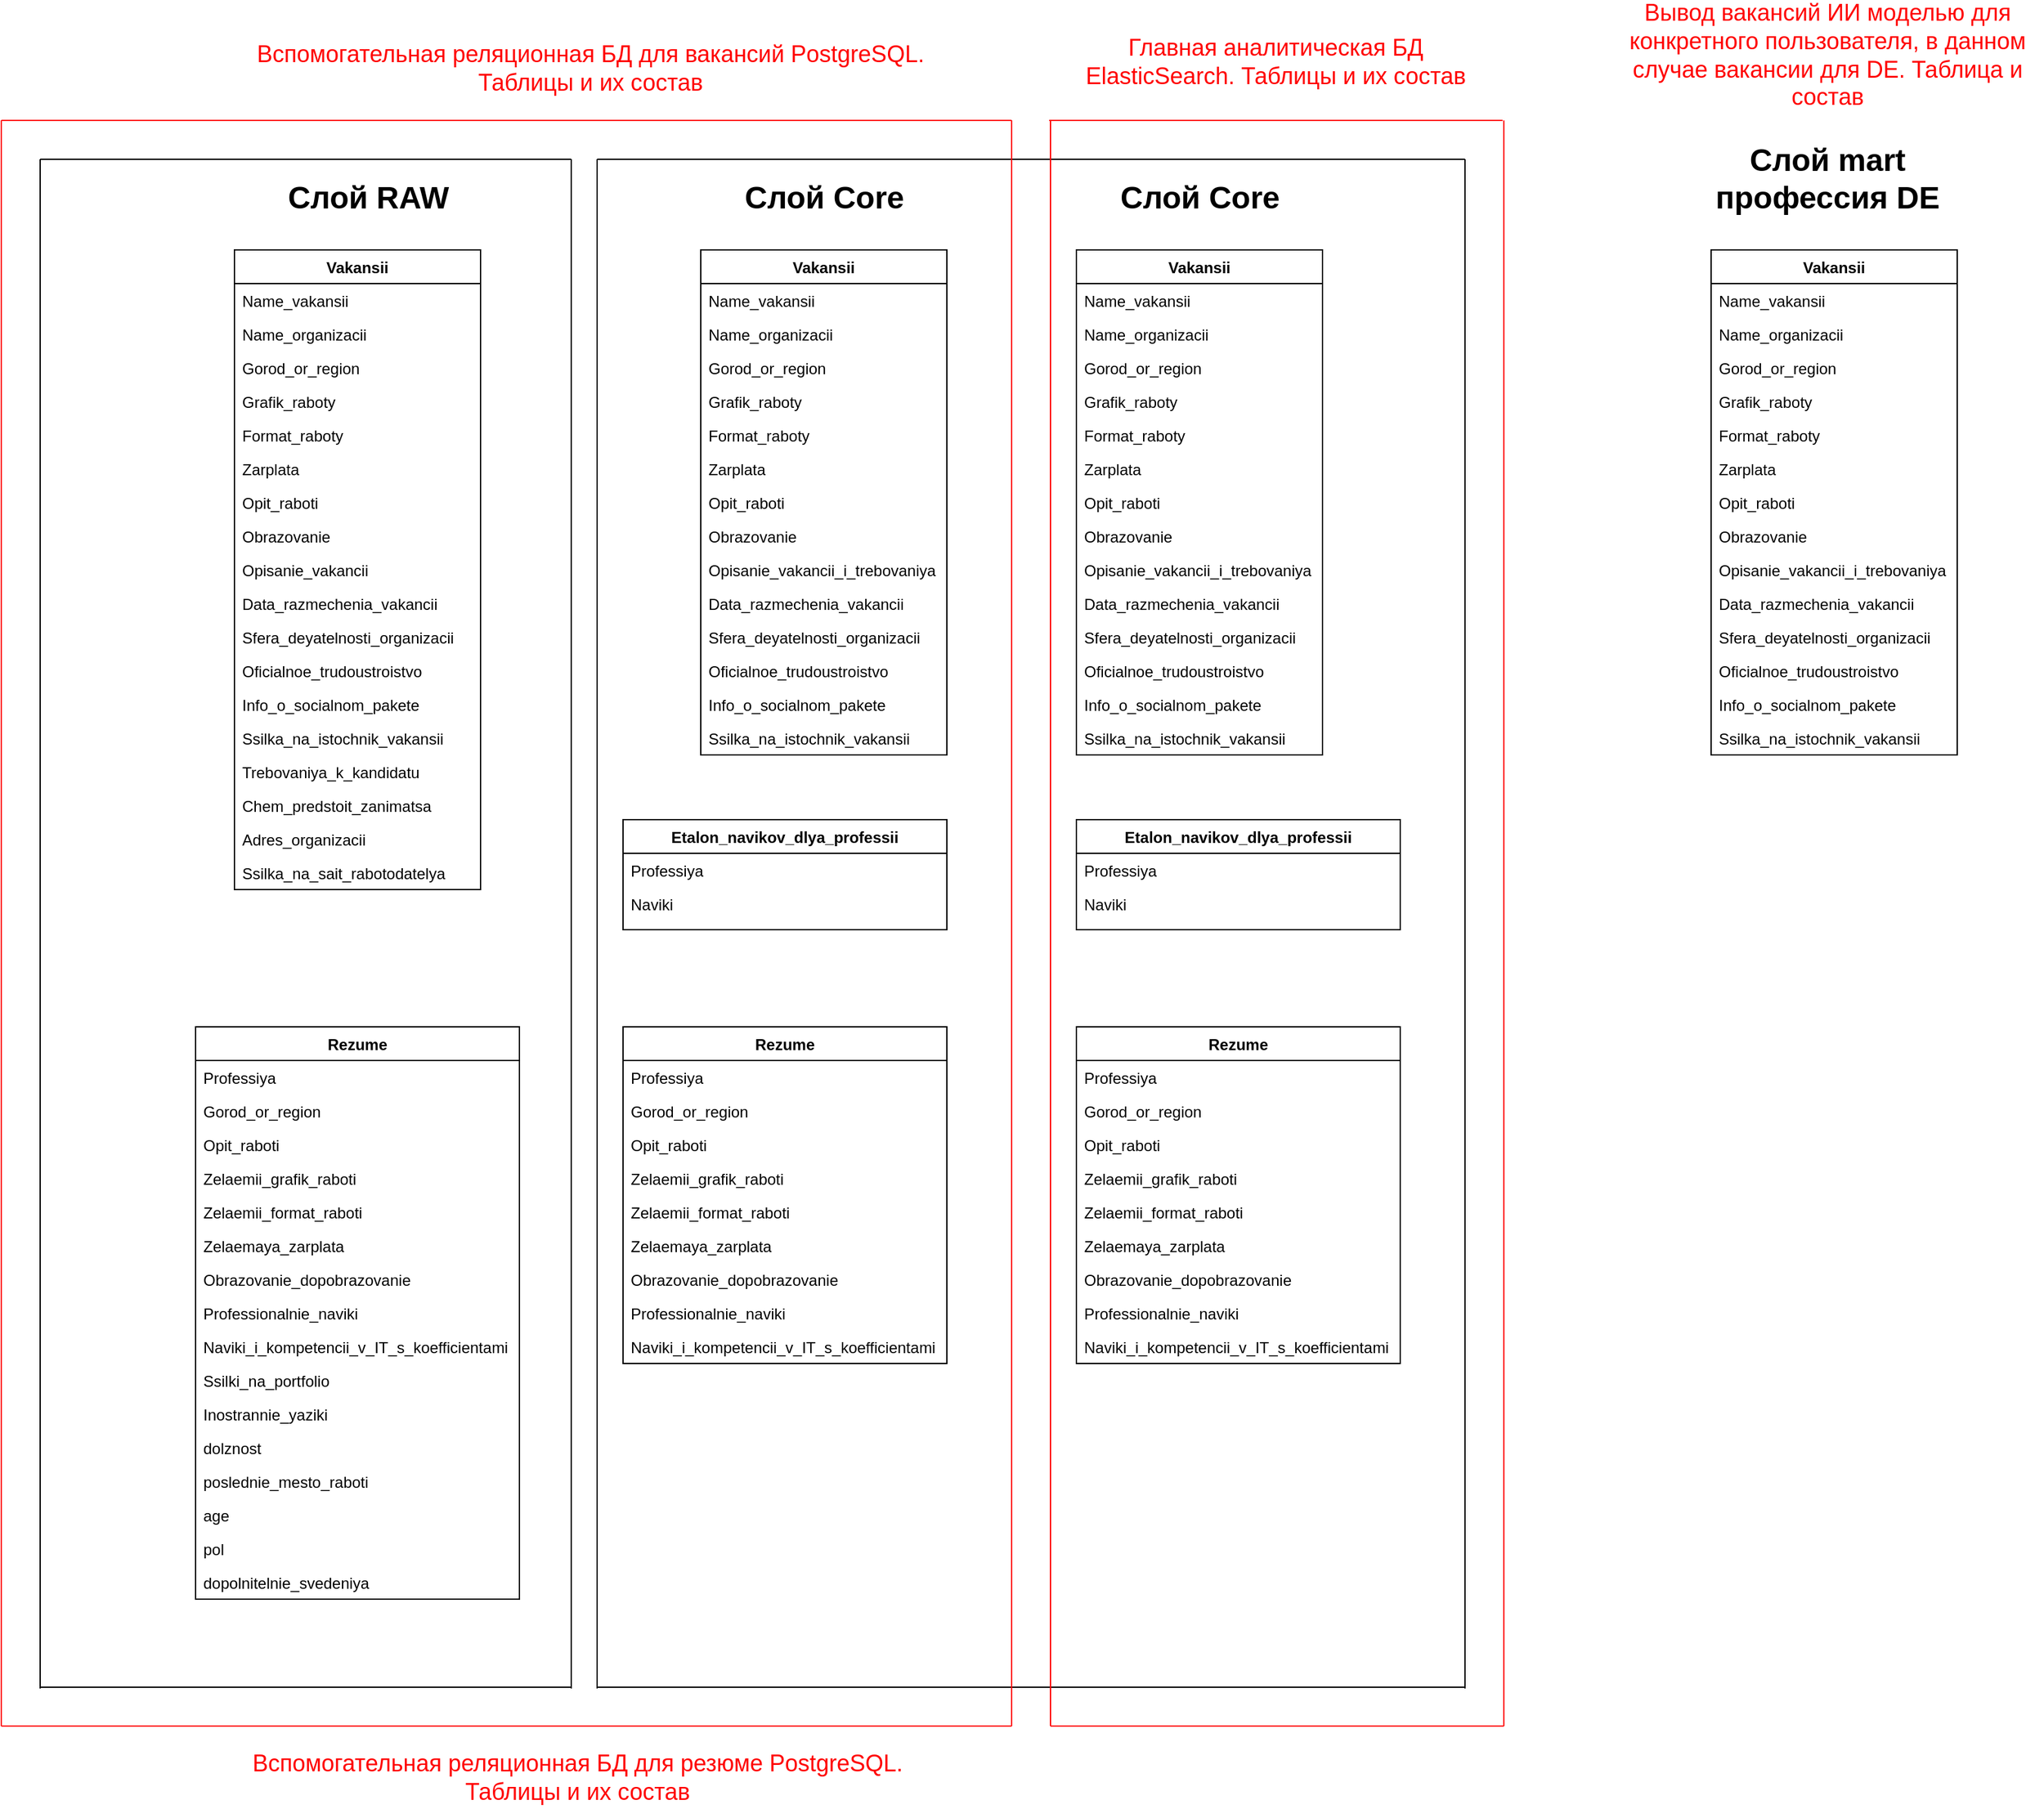 <mxfile version="21.5.1" type="device">
  <diagram id="C5RBs43oDa-KdzZeNtuy" name="Page-1">
    <mxGraphModel dx="1931" dy="1685" grid="1" gridSize="10" guides="1" tooltips="1" connect="1" arrows="1" fold="1" page="1" pageScale="1" pageWidth="827" pageHeight="1169" math="0" shadow="0">
      <root>
        <mxCell id="WIyWlLk6GJQsqaUBKTNV-0" />
        <mxCell id="WIyWlLk6GJQsqaUBKTNV-1" parent="WIyWlLk6GJQsqaUBKTNV-0" />
        <mxCell id="zkfFHV4jXpPFQw0GAbJ--0" value="Vakansii" style="swimlane;fontStyle=1;align=center;verticalAlign=top;childLayout=stackLayout;horizontal=1;startSize=26;horizontalStack=0;resizeParent=1;resizeLast=0;collapsible=1;marginBottom=0;rounded=0;shadow=0;strokeWidth=1;" parent="WIyWlLk6GJQsqaUBKTNV-1" vertex="1">
          <mxGeometry x="220" y="120" width="190" height="390" as="geometry">
            <mxRectangle x="230" y="140" width="160" height="26" as="alternateBounds" />
          </mxGeometry>
        </mxCell>
        <mxCell id="zkfFHV4jXpPFQw0GAbJ--1" value="Name_vakansii" style="text;align=left;verticalAlign=top;spacingLeft=4;spacingRight=4;overflow=hidden;rotatable=0;points=[[0,0.5],[1,0.5]];portConstraint=eastwest;" parent="zkfFHV4jXpPFQw0GAbJ--0" vertex="1">
          <mxGeometry y="26" width="190" height="26" as="geometry" />
        </mxCell>
        <mxCell id="zkfFHV4jXpPFQw0GAbJ--2" value="Name_organizacii" style="text;align=left;verticalAlign=top;spacingLeft=4;spacingRight=4;overflow=hidden;rotatable=0;points=[[0,0.5],[1,0.5]];portConstraint=eastwest;rounded=0;shadow=0;html=0;" parent="zkfFHV4jXpPFQw0GAbJ--0" vertex="1">
          <mxGeometry y="52" width="190" height="26" as="geometry" />
        </mxCell>
        <mxCell id="zkfFHV4jXpPFQw0GAbJ--3" value="Gorod_or_region" style="text;align=left;verticalAlign=top;spacingLeft=4;spacingRight=4;overflow=hidden;rotatable=0;points=[[0,0.5],[1,0.5]];portConstraint=eastwest;rounded=0;shadow=0;html=0;" parent="zkfFHV4jXpPFQw0GAbJ--0" vertex="1">
          <mxGeometry y="78" width="190" height="26" as="geometry" />
        </mxCell>
        <mxCell id="fJMU7ihsA4cnJ9zUeKYN-0" value="Grafik_raboty" style="text;align=left;verticalAlign=top;spacingLeft=4;spacingRight=4;overflow=hidden;rotatable=0;points=[[0,0.5],[1,0.5]];portConstraint=eastwest;rounded=0;shadow=0;html=0;" parent="zkfFHV4jXpPFQw0GAbJ--0" vertex="1">
          <mxGeometry y="104" width="190" height="26" as="geometry" />
        </mxCell>
        <mxCell id="fJMU7ihsA4cnJ9zUeKYN-1" value="Format_raboty" style="text;align=left;verticalAlign=top;spacingLeft=4;spacingRight=4;overflow=hidden;rotatable=0;points=[[0,0.5],[1,0.5]];portConstraint=eastwest;rounded=0;shadow=0;html=0;" parent="zkfFHV4jXpPFQw0GAbJ--0" vertex="1">
          <mxGeometry y="130" width="190" height="26" as="geometry" />
        </mxCell>
        <mxCell id="fJMU7ihsA4cnJ9zUeKYN-2" value="Zarplata" style="text;align=left;verticalAlign=top;spacingLeft=4;spacingRight=4;overflow=hidden;rotatable=0;points=[[0,0.5],[1,0.5]];portConstraint=eastwest;rounded=0;shadow=0;html=0;" parent="zkfFHV4jXpPFQw0GAbJ--0" vertex="1">
          <mxGeometry y="156" width="190" height="26" as="geometry" />
        </mxCell>
        <mxCell id="fJMU7ihsA4cnJ9zUeKYN-3" value="Opit_raboti" style="text;align=left;verticalAlign=top;spacingLeft=4;spacingRight=4;overflow=hidden;rotatable=0;points=[[0,0.5],[1,0.5]];portConstraint=eastwest;rounded=0;shadow=0;html=0;" parent="zkfFHV4jXpPFQw0GAbJ--0" vertex="1">
          <mxGeometry y="182" width="190" height="26" as="geometry" />
        </mxCell>
        <mxCell id="fJMU7ihsA4cnJ9zUeKYN-4" value="Obrazovanie" style="text;align=left;verticalAlign=top;spacingLeft=4;spacingRight=4;overflow=hidden;rotatable=0;points=[[0,0.5],[1,0.5]];portConstraint=eastwest;rounded=0;shadow=0;html=0;" parent="zkfFHV4jXpPFQw0GAbJ--0" vertex="1">
          <mxGeometry y="208" width="190" height="26" as="geometry" />
        </mxCell>
        <mxCell id="fJMU7ihsA4cnJ9zUeKYN-5" value="Opisanie_vakancii_i_trebovaniya" style="text;align=left;verticalAlign=top;spacingLeft=4;spacingRight=4;overflow=hidden;rotatable=0;points=[[0,0.5],[1,0.5]];portConstraint=eastwest;rounded=0;shadow=0;html=0;" parent="zkfFHV4jXpPFQw0GAbJ--0" vertex="1">
          <mxGeometry y="234" width="190" height="26" as="geometry" />
        </mxCell>
        <mxCell id="fJMU7ihsA4cnJ9zUeKYN-9" value="Data_razmechenia_vakancii" style="text;align=left;verticalAlign=top;spacingLeft=4;spacingRight=4;overflow=hidden;rotatable=0;points=[[0,0.5],[1,0.5]];portConstraint=eastwest;rounded=0;shadow=0;html=0;" parent="zkfFHV4jXpPFQw0GAbJ--0" vertex="1">
          <mxGeometry y="260" width="190" height="26" as="geometry" />
        </mxCell>
        <mxCell id="fJMU7ihsA4cnJ9zUeKYN-10" value="Sfera_deyatelnosti_organizacii" style="text;align=left;verticalAlign=top;spacingLeft=4;spacingRight=4;overflow=hidden;rotatable=0;points=[[0,0.5],[1,0.5]];portConstraint=eastwest;rounded=0;shadow=0;html=0;" parent="zkfFHV4jXpPFQw0GAbJ--0" vertex="1">
          <mxGeometry y="286" width="190" height="26" as="geometry" />
        </mxCell>
        <mxCell id="fJMU7ihsA4cnJ9zUeKYN-11" value="Oficialnoe_trudoustroistvo" style="text;align=left;verticalAlign=top;spacingLeft=4;spacingRight=4;overflow=hidden;rotatable=0;points=[[0,0.5],[1,0.5]];portConstraint=eastwest;rounded=0;shadow=0;html=0;" parent="zkfFHV4jXpPFQw0GAbJ--0" vertex="1">
          <mxGeometry y="312" width="190" height="26" as="geometry" />
        </mxCell>
        <mxCell id="fJMU7ihsA4cnJ9zUeKYN-12" value="Info_o_socialnom_pakete" style="text;align=left;verticalAlign=top;spacingLeft=4;spacingRight=4;overflow=hidden;rotatable=0;points=[[0,0.5],[1,0.5]];portConstraint=eastwest;rounded=0;shadow=0;html=0;" parent="zkfFHV4jXpPFQw0GAbJ--0" vertex="1">
          <mxGeometry y="338" width="190" height="26" as="geometry" />
        </mxCell>
        <mxCell id="fJMU7ihsA4cnJ9zUeKYN-14" value="Ssilka_na_istochnik_vakansii" style="text;align=left;verticalAlign=top;spacingLeft=4;spacingRight=4;overflow=hidden;rotatable=0;points=[[0,0.5],[1,0.5]];portConstraint=eastwest;rounded=0;shadow=0;html=0;" parent="zkfFHV4jXpPFQw0GAbJ--0" vertex="1">
          <mxGeometry y="364" width="190" height="26" as="geometry" />
        </mxCell>
        <mxCell id="zkfFHV4jXpPFQw0GAbJ--17" value="Rezume" style="swimlane;fontStyle=1;align=center;verticalAlign=top;childLayout=stackLayout;horizontal=1;startSize=26;horizontalStack=0;resizeParent=1;resizeLast=0;collapsible=1;marginBottom=0;rounded=0;shadow=0;strokeWidth=1;" parent="WIyWlLk6GJQsqaUBKTNV-1" vertex="1">
          <mxGeometry x="220" y="720" width="250" height="260" as="geometry">
            <mxRectangle x="550" y="140" width="160" height="26" as="alternateBounds" />
          </mxGeometry>
        </mxCell>
        <mxCell id="zkfFHV4jXpPFQw0GAbJ--18" value="Professiya" style="text;align=left;verticalAlign=top;spacingLeft=4;spacingRight=4;overflow=hidden;rotatable=0;points=[[0,0.5],[1,0.5]];portConstraint=eastwest;" parent="zkfFHV4jXpPFQw0GAbJ--17" vertex="1">
          <mxGeometry y="26" width="250" height="26" as="geometry" />
        </mxCell>
        <mxCell id="zkfFHV4jXpPFQw0GAbJ--19" value="Gorod_or_region" style="text;align=left;verticalAlign=top;spacingLeft=4;spacingRight=4;overflow=hidden;rotatable=0;points=[[0,0.5],[1,0.5]];portConstraint=eastwest;rounded=0;shadow=0;html=0;" parent="zkfFHV4jXpPFQw0GAbJ--17" vertex="1">
          <mxGeometry y="52" width="250" height="26" as="geometry" />
        </mxCell>
        <mxCell id="zkfFHV4jXpPFQw0GAbJ--20" value="Opit_raboti" style="text;align=left;verticalAlign=top;spacingLeft=4;spacingRight=4;overflow=hidden;rotatable=0;points=[[0,0.5],[1,0.5]];portConstraint=eastwest;rounded=0;shadow=0;html=0;" parent="zkfFHV4jXpPFQw0GAbJ--17" vertex="1">
          <mxGeometry y="78" width="250" height="26" as="geometry" />
        </mxCell>
        <mxCell id="zkfFHV4jXpPFQw0GAbJ--21" value="Zelaemii_grafik_raboti" style="text;align=left;verticalAlign=top;spacingLeft=4;spacingRight=4;overflow=hidden;rotatable=0;points=[[0,0.5],[1,0.5]];portConstraint=eastwest;rounded=0;shadow=0;html=0;" parent="zkfFHV4jXpPFQw0GAbJ--17" vertex="1">
          <mxGeometry y="104" width="250" height="26" as="geometry" />
        </mxCell>
        <mxCell id="zkfFHV4jXpPFQw0GAbJ--22" value="Zelaemii_format_raboti" style="text;align=left;verticalAlign=top;spacingLeft=4;spacingRight=4;overflow=hidden;rotatable=0;points=[[0,0.5],[1,0.5]];portConstraint=eastwest;rounded=0;shadow=0;html=0;" parent="zkfFHV4jXpPFQw0GAbJ--17" vertex="1">
          <mxGeometry y="130" width="250" height="26" as="geometry" />
        </mxCell>
        <mxCell id="fJMU7ihsA4cnJ9zUeKYN-15" value="Zelaemaya_zarplata" style="text;align=left;verticalAlign=top;spacingLeft=4;spacingRight=4;overflow=hidden;rotatable=0;points=[[0,0.5],[1,0.5]];portConstraint=eastwest;rounded=0;shadow=0;html=0;" parent="zkfFHV4jXpPFQw0GAbJ--17" vertex="1">
          <mxGeometry y="156" width="250" height="26" as="geometry" />
        </mxCell>
        <mxCell id="fJMU7ihsA4cnJ9zUeKYN-16" value="Obrazovanie_dopobrazovanie" style="text;align=left;verticalAlign=top;spacingLeft=4;spacingRight=4;overflow=hidden;rotatable=0;points=[[0,0.5],[1,0.5]];portConstraint=eastwest;rounded=0;shadow=0;html=0;" parent="zkfFHV4jXpPFQw0GAbJ--17" vertex="1">
          <mxGeometry y="182" width="250" height="26" as="geometry" />
        </mxCell>
        <mxCell id="fJMU7ihsA4cnJ9zUeKYN-17" value="Professionalnie_naviki" style="text;align=left;verticalAlign=top;spacingLeft=4;spacingRight=4;overflow=hidden;rotatable=0;points=[[0,0.5],[1,0.5]];portConstraint=eastwest;rounded=0;shadow=0;html=0;" parent="zkfFHV4jXpPFQw0GAbJ--17" vertex="1">
          <mxGeometry y="208" width="250" height="26" as="geometry" />
        </mxCell>
        <mxCell id="fJMU7ihsA4cnJ9zUeKYN-19" value="Naviki_i_kompetencii_v_IT_s_koefficientami" style="text;align=left;verticalAlign=top;spacingLeft=4;spacingRight=4;overflow=hidden;rotatable=0;points=[[0,0.5],[1,0.5]];portConstraint=eastwest;rounded=0;shadow=0;html=0;" parent="zkfFHV4jXpPFQw0GAbJ--17" vertex="1">
          <mxGeometry y="234" width="250" height="26" as="geometry" />
        </mxCell>
        <mxCell id="fJMU7ihsA4cnJ9zUeKYN-21" value="&lt;font color=&quot;#ff0000&quot; style=&quot;font-size: 18px;&quot;&gt;Главная аналитическая БД ElasticSearch. Таблицы и их состав&lt;/font&gt;" style="text;html=1;strokeColor=none;fillColor=none;align=center;verticalAlign=middle;whiteSpace=wrap;rounded=0;fontSize=14;" parent="WIyWlLk6GJQsqaUBKTNV-1" vertex="1">
          <mxGeometry x="208" y="-50" width="332" height="50" as="geometry" />
        </mxCell>
        <mxCell id="ukglLnUfBslX2fhDI3S7-0" value="" style="endArrow=none;html=1;rounded=0;" edge="1" parent="WIyWlLk6GJQsqaUBKTNV-1">
          <mxGeometry width="50" height="50" relative="1" as="geometry">
            <mxPoint x="-170" y="1231" as="sourcePoint" />
            <mxPoint x="-170" y="50" as="targetPoint" />
          </mxGeometry>
        </mxCell>
        <mxCell id="ukglLnUfBslX2fhDI3S7-1" value="Vakansii" style="swimlane;fontStyle=1;align=center;verticalAlign=top;childLayout=stackLayout;horizontal=1;startSize=26;horizontalStack=0;resizeParent=1;resizeLast=0;collapsible=1;marginBottom=0;rounded=0;shadow=0;strokeWidth=1;" vertex="1" parent="WIyWlLk6GJQsqaUBKTNV-1">
          <mxGeometry x="-70" y="120" width="190" height="390" as="geometry">
            <mxRectangle x="230" y="140" width="160" height="26" as="alternateBounds" />
          </mxGeometry>
        </mxCell>
        <mxCell id="ukglLnUfBslX2fhDI3S7-2" value="Name_vakansii" style="text;align=left;verticalAlign=top;spacingLeft=4;spacingRight=4;overflow=hidden;rotatable=0;points=[[0,0.5],[1,0.5]];portConstraint=eastwest;" vertex="1" parent="ukglLnUfBslX2fhDI3S7-1">
          <mxGeometry y="26" width="190" height="26" as="geometry" />
        </mxCell>
        <mxCell id="ukglLnUfBslX2fhDI3S7-3" value="Name_organizacii" style="text;align=left;verticalAlign=top;spacingLeft=4;spacingRight=4;overflow=hidden;rotatable=0;points=[[0,0.5],[1,0.5]];portConstraint=eastwest;rounded=0;shadow=0;html=0;" vertex="1" parent="ukglLnUfBslX2fhDI3S7-1">
          <mxGeometry y="52" width="190" height="26" as="geometry" />
        </mxCell>
        <mxCell id="ukglLnUfBslX2fhDI3S7-4" value="Gorod_or_region" style="text;align=left;verticalAlign=top;spacingLeft=4;spacingRight=4;overflow=hidden;rotatable=0;points=[[0,0.5],[1,0.5]];portConstraint=eastwest;rounded=0;shadow=0;html=0;" vertex="1" parent="ukglLnUfBslX2fhDI3S7-1">
          <mxGeometry y="78" width="190" height="26" as="geometry" />
        </mxCell>
        <mxCell id="ukglLnUfBslX2fhDI3S7-5" value="Grafik_raboty" style="text;align=left;verticalAlign=top;spacingLeft=4;spacingRight=4;overflow=hidden;rotatable=0;points=[[0,0.5],[1,0.5]];portConstraint=eastwest;rounded=0;shadow=0;html=0;" vertex="1" parent="ukglLnUfBslX2fhDI3S7-1">
          <mxGeometry y="104" width="190" height="26" as="geometry" />
        </mxCell>
        <mxCell id="ukglLnUfBslX2fhDI3S7-6" value="Format_raboty" style="text;align=left;verticalAlign=top;spacingLeft=4;spacingRight=4;overflow=hidden;rotatable=0;points=[[0,0.5],[1,0.5]];portConstraint=eastwest;rounded=0;shadow=0;html=0;" vertex="1" parent="ukglLnUfBslX2fhDI3S7-1">
          <mxGeometry y="130" width="190" height="26" as="geometry" />
        </mxCell>
        <mxCell id="ukglLnUfBslX2fhDI3S7-7" value="Zarplata" style="text;align=left;verticalAlign=top;spacingLeft=4;spacingRight=4;overflow=hidden;rotatable=0;points=[[0,0.5],[1,0.5]];portConstraint=eastwest;rounded=0;shadow=0;html=0;" vertex="1" parent="ukglLnUfBslX2fhDI3S7-1">
          <mxGeometry y="156" width="190" height="26" as="geometry" />
        </mxCell>
        <mxCell id="ukglLnUfBslX2fhDI3S7-8" value="Opit_raboti" style="text;align=left;verticalAlign=top;spacingLeft=4;spacingRight=4;overflow=hidden;rotatable=0;points=[[0,0.5],[1,0.5]];portConstraint=eastwest;rounded=0;shadow=0;html=0;" vertex="1" parent="ukglLnUfBslX2fhDI3S7-1">
          <mxGeometry y="182" width="190" height="26" as="geometry" />
        </mxCell>
        <mxCell id="ukglLnUfBslX2fhDI3S7-9" value="Obrazovanie" style="text;align=left;verticalAlign=top;spacingLeft=4;spacingRight=4;overflow=hidden;rotatable=0;points=[[0,0.5],[1,0.5]];portConstraint=eastwest;rounded=0;shadow=0;html=0;" vertex="1" parent="ukglLnUfBslX2fhDI3S7-1">
          <mxGeometry y="208" width="190" height="26" as="geometry" />
        </mxCell>
        <mxCell id="ukglLnUfBslX2fhDI3S7-10" value="Opisanie_vakancii_i_trebovaniya" style="text;align=left;verticalAlign=top;spacingLeft=4;spacingRight=4;overflow=hidden;rotatable=0;points=[[0,0.5],[1,0.5]];portConstraint=eastwest;rounded=0;shadow=0;html=0;" vertex="1" parent="ukglLnUfBslX2fhDI3S7-1">
          <mxGeometry y="234" width="190" height="26" as="geometry" />
        </mxCell>
        <mxCell id="ukglLnUfBslX2fhDI3S7-11" value="Data_razmechenia_vakancii" style="text;align=left;verticalAlign=top;spacingLeft=4;spacingRight=4;overflow=hidden;rotatable=0;points=[[0,0.5],[1,0.5]];portConstraint=eastwest;rounded=0;shadow=0;html=0;" vertex="1" parent="ukglLnUfBslX2fhDI3S7-1">
          <mxGeometry y="260" width="190" height="26" as="geometry" />
        </mxCell>
        <mxCell id="ukglLnUfBslX2fhDI3S7-12" value="Sfera_deyatelnosti_organizacii" style="text;align=left;verticalAlign=top;spacingLeft=4;spacingRight=4;overflow=hidden;rotatable=0;points=[[0,0.5],[1,0.5]];portConstraint=eastwest;rounded=0;shadow=0;html=0;" vertex="1" parent="ukglLnUfBslX2fhDI3S7-1">
          <mxGeometry y="286" width="190" height="26" as="geometry" />
        </mxCell>
        <mxCell id="ukglLnUfBslX2fhDI3S7-13" value="Oficialnoe_trudoustroistvo" style="text;align=left;verticalAlign=top;spacingLeft=4;spacingRight=4;overflow=hidden;rotatable=0;points=[[0,0.5],[1,0.5]];portConstraint=eastwest;rounded=0;shadow=0;html=0;" vertex="1" parent="ukglLnUfBslX2fhDI3S7-1">
          <mxGeometry y="312" width="190" height="26" as="geometry" />
        </mxCell>
        <mxCell id="ukglLnUfBslX2fhDI3S7-14" value="Info_o_socialnom_pakete" style="text;align=left;verticalAlign=top;spacingLeft=4;spacingRight=4;overflow=hidden;rotatable=0;points=[[0,0.5],[1,0.5]];portConstraint=eastwest;rounded=0;shadow=0;html=0;" vertex="1" parent="ukglLnUfBslX2fhDI3S7-1">
          <mxGeometry y="338" width="190" height="26" as="geometry" />
        </mxCell>
        <mxCell id="ukglLnUfBslX2fhDI3S7-15" value="Ssilka_na_istochnik_vakansii" style="text;align=left;verticalAlign=top;spacingLeft=4;spacingRight=4;overflow=hidden;rotatable=0;points=[[0,0.5],[1,0.5]];portConstraint=eastwest;rounded=0;shadow=0;html=0;" vertex="1" parent="ukglLnUfBslX2fhDI3S7-1">
          <mxGeometry y="364" width="190" height="26" as="geometry" />
        </mxCell>
        <mxCell id="ukglLnUfBslX2fhDI3S7-16" value="Vakansii" style="swimlane;fontStyle=1;align=center;verticalAlign=top;childLayout=stackLayout;horizontal=1;startSize=26;horizontalStack=0;resizeParent=1;resizeLast=0;collapsible=1;marginBottom=0;rounded=0;shadow=0;strokeWidth=1;" vertex="1" parent="WIyWlLk6GJQsqaUBKTNV-1">
          <mxGeometry x="-430" y="120" width="190" height="494" as="geometry">
            <mxRectangle x="230" y="140" width="160" height="26" as="alternateBounds" />
          </mxGeometry>
        </mxCell>
        <mxCell id="ukglLnUfBslX2fhDI3S7-17" value="Name_vakansii" style="text;align=left;verticalAlign=top;spacingLeft=4;spacingRight=4;overflow=hidden;rotatable=0;points=[[0,0.5],[1,0.5]];portConstraint=eastwest;" vertex="1" parent="ukglLnUfBslX2fhDI3S7-16">
          <mxGeometry y="26" width="190" height="26" as="geometry" />
        </mxCell>
        <mxCell id="ukglLnUfBslX2fhDI3S7-18" value="Name_organizacii" style="text;align=left;verticalAlign=top;spacingLeft=4;spacingRight=4;overflow=hidden;rotatable=0;points=[[0,0.5],[1,0.5]];portConstraint=eastwest;rounded=0;shadow=0;html=0;" vertex="1" parent="ukglLnUfBslX2fhDI3S7-16">
          <mxGeometry y="52" width="190" height="26" as="geometry" />
        </mxCell>
        <mxCell id="ukglLnUfBslX2fhDI3S7-19" value="Gorod_or_region" style="text;align=left;verticalAlign=top;spacingLeft=4;spacingRight=4;overflow=hidden;rotatable=0;points=[[0,0.5],[1,0.5]];portConstraint=eastwest;rounded=0;shadow=0;html=0;" vertex="1" parent="ukglLnUfBslX2fhDI3S7-16">
          <mxGeometry y="78" width="190" height="26" as="geometry" />
        </mxCell>
        <mxCell id="ukglLnUfBslX2fhDI3S7-20" value="Grafik_raboty" style="text;align=left;verticalAlign=top;spacingLeft=4;spacingRight=4;overflow=hidden;rotatable=0;points=[[0,0.5],[1,0.5]];portConstraint=eastwest;rounded=0;shadow=0;html=0;" vertex="1" parent="ukglLnUfBslX2fhDI3S7-16">
          <mxGeometry y="104" width="190" height="26" as="geometry" />
        </mxCell>
        <mxCell id="ukglLnUfBslX2fhDI3S7-21" value="Format_raboty" style="text;align=left;verticalAlign=top;spacingLeft=4;spacingRight=4;overflow=hidden;rotatable=0;points=[[0,0.5],[1,0.5]];portConstraint=eastwest;rounded=0;shadow=0;html=0;" vertex="1" parent="ukglLnUfBslX2fhDI3S7-16">
          <mxGeometry y="130" width="190" height="26" as="geometry" />
        </mxCell>
        <mxCell id="ukglLnUfBslX2fhDI3S7-22" value="Zarplata" style="text;align=left;verticalAlign=top;spacingLeft=4;spacingRight=4;overflow=hidden;rotatable=0;points=[[0,0.5],[1,0.5]];portConstraint=eastwest;rounded=0;shadow=0;html=0;" vertex="1" parent="ukglLnUfBslX2fhDI3S7-16">
          <mxGeometry y="156" width="190" height="26" as="geometry" />
        </mxCell>
        <mxCell id="ukglLnUfBslX2fhDI3S7-23" value="Opit_raboti" style="text;align=left;verticalAlign=top;spacingLeft=4;spacingRight=4;overflow=hidden;rotatable=0;points=[[0,0.5],[1,0.5]];portConstraint=eastwest;rounded=0;shadow=0;html=0;" vertex="1" parent="ukglLnUfBslX2fhDI3S7-16">
          <mxGeometry y="182" width="190" height="26" as="geometry" />
        </mxCell>
        <mxCell id="ukglLnUfBslX2fhDI3S7-24" value="Obrazovanie" style="text;align=left;verticalAlign=top;spacingLeft=4;spacingRight=4;overflow=hidden;rotatable=0;points=[[0,0.5],[1,0.5]];portConstraint=eastwest;rounded=0;shadow=0;html=0;" vertex="1" parent="ukglLnUfBslX2fhDI3S7-16">
          <mxGeometry y="208" width="190" height="26" as="geometry" />
        </mxCell>
        <mxCell id="ukglLnUfBslX2fhDI3S7-25" value="Opisanie_vakancii" style="text;align=left;verticalAlign=top;spacingLeft=4;spacingRight=4;overflow=hidden;rotatable=0;points=[[0,0.5],[1,0.5]];portConstraint=eastwest;rounded=0;shadow=0;html=0;" vertex="1" parent="ukglLnUfBslX2fhDI3S7-16">
          <mxGeometry y="234" width="190" height="26" as="geometry" />
        </mxCell>
        <mxCell id="ukglLnUfBslX2fhDI3S7-26" value="Data_razmechenia_vakancii" style="text;align=left;verticalAlign=top;spacingLeft=4;spacingRight=4;overflow=hidden;rotatable=0;points=[[0,0.5],[1,0.5]];portConstraint=eastwest;rounded=0;shadow=0;html=0;" vertex="1" parent="ukglLnUfBslX2fhDI3S7-16">
          <mxGeometry y="260" width="190" height="26" as="geometry" />
        </mxCell>
        <mxCell id="ukglLnUfBslX2fhDI3S7-27" value="Sfera_deyatelnosti_organizacii" style="text;align=left;verticalAlign=top;spacingLeft=4;spacingRight=4;overflow=hidden;rotatable=0;points=[[0,0.5],[1,0.5]];portConstraint=eastwest;rounded=0;shadow=0;html=0;" vertex="1" parent="ukglLnUfBslX2fhDI3S7-16">
          <mxGeometry y="286" width="190" height="26" as="geometry" />
        </mxCell>
        <mxCell id="ukglLnUfBslX2fhDI3S7-28" value="Oficialnoe_trudoustroistvo" style="text;align=left;verticalAlign=top;spacingLeft=4;spacingRight=4;overflow=hidden;rotatable=0;points=[[0,0.5],[1,0.5]];portConstraint=eastwest;rounded=0;shadow=0;html=0;" vertex="1" parent="ukglLnUfBslX2fhDI3S7-16">
          <mxGeometry y="312" width="190" height="26" as="geometry" />
        </mxCell>
        <mxCell id="ukglLnUfBslX2fhDI3S7-29" value="Info_o_socialnom_pakete" style="text;align=left;verticalAlign=top;spacingLeft=4;spacingRight=4;overflow=hidden;rotatable=0;points=[[0,0.5],[1,0.5]];portConstraint=eastwest;rounded=0;shadow=0;html=0;" vertex="1" parent="ukglLnUfBslX2fhDI3S7-16">
          <mxGeometry y="338" width="190" height="26" as="geometry" />
        </mxCell>
        <mxCell id="ukglLnUfBslX2fhDI3S7-30" value="Ssilka_na_istochnik_vakansii" style="text;align=left;verticalAlign=top;spacingLeft=4;spacingRight=4;overflow=hidden;rotatable=0;points=[[0,0.5],[1,0.5]];portConstraint=eastwest;rounded=0;shadow=0;html=0;" vertex="1" parent="ukglLnUfBslX2fhDI3S7-16">
          <mxGeometry y="364" width="190" height="26" as="geometry" />
        </mxCell>
        <mxCell id="ukglLnUfBslX2fhDI3S7-31" value="Trebovaniya_k_kandidatu" style="text;align=left;verticalAlign=top;spacingLeft=4;spacingRight=4;overflow=hidden;rotatable=0;points=[[0,0.5],[1,0.5]];portConstraint=eastwest;rounded=0;shadow=0;html=0;" vertex="1" parent="ukglLnUfBslX2fhDI3S7-16">
          <mxGeometry y="390" width="190" height="26" as="geometry" />
        </mxCell>
        <mxCell id="ukglLnUfBslX2fhDI3S7-32" value="Chem_predstoit_zanimatsa" style="text;align=left;verticalAlign=top;spacingLeft=4;spacingRight=4;overflow=hidden;rotatable=0;points=[[0,0.5],[1,0.5]];portConstraint=eastwest;rounded=0;shadow=0;html=0;" vertex="1" parent="ukglLnUfBslX2fhDI3S7-16">
          <mxGeometry y="416" width="190" height="26" as="geometry" />
        </mxCell>
        <mxCell id="ukglLnUfBslX2fhDI3S7-33" value="Adres_organizacii" style="text;align=left;verticalAlign=top;spacingLeft=4;spacingRight=4;overflow=hidden;rotatable=0;points=[[0,0.5],[1,0.5]];portConstraint=eastwest;rounded=0;shadow=0;html=0;" vertex="1" parent="ukglLnUfBslX2fhDI3S7-16">
          <mxGeometry y="442" width="190" height="26" as="geometry" />
        </mxCell>
        <mxCell id="ukglLnUfBslX2fhDI3S7-34" value="Ssilka_na_sait_rabotodatelya" style="text;align=left;verticalAlign=top;spacingLeft=4;spacingRight=4;overflow=hidden;rotatable=0;points=[[0,0.5],[1,0.5]];portConstraint=eastwest;rounded=0;shadow=0;html=0;" vertex="1" parent="ukglLnUfBslX2fhDI3S7-16">
          <mxGeometry y="468" width="190" height="26" as="geometry" />
        </mxCell>
        <mxCell id="ukglLnUfBslX2fhDI3S7-35" value="&lt;font style=&quot;font-size: 18px;&quot;&gt;&lt;font color=&quot;#ff0000&quot;&gt;Вспомогательная реляционная БД для вакансий PostgreSQL. Таблицы и их&lt;/font&gt; &lt;font color=&quot;#ff0000&quot;&gt;состав&lt;/font&gt;&lt;/font&gt;" style="text;html=1;strokeColor=none;fillColor=none;align=center;verticalAlign=middle;whiteSpace=wrap;rounded=0;fontSize=14;" vertex="1" parent="WIyWlLk6GJQsqaUBKTNV-1">
          <mxGeometry x="-430" y="-50" width="550" height="60" as="geometry" />
        </mxCell>
        <mxCell id="ukglLnUfBslX2fhDI3S7-36" value="&lt;font color=&quot;#ff0000&quot; style=&quot;font-size: 18px;&quot;&gt;Вспомогательная реляционная БД для резюме PostgreSQL. Таблицы и их состав&lt;/font&gt;" style="text;html=1;strokeColor=none;fillColor=none;align=center;verticalAlign=middle;whiteSpace=wrap;rounded=0;fontSize=14;" vertex="1" parent="WIyWlLk6GJQsqaUBKTNV-1">
          <mxGeometry x="-440" y="1270" width="550" height="60" as="geometry" />
        </mxCell>
        <mxCell id="ukglLnUfBslX2fhDI3S7-37" value="Rezume" style="swimlane;fontStyle=1;align=center;verticalAlign=top;childLayout=stackLayout;horizontal=1;startSize=26;horizontalStack=0;resizeParent=1;resizeLast=0;collapsible=1;marginBottom=0;rounded=0;shadow=0;strokeWidth=1;" vertex="1" parent="WIyWlLk6GJQsqaUBKTNV-1">
          <mxGeometry x="-130" y="720" width="250" height="260" as="geometry">
            <mxRectangle x="550" y="140" width="160" height="26" as="alternateBounds" />
          </mxGeometry>
        </mxCell>
        <mxCell id="ukglLnUfBslX2fhDI3S7-38" value="Professiya" style="text;align=left;verticalAlign=top;spacingLeft=4;spacingRight=4;overflow=hidden;rotatable=0;points=[[0,0.5],[1,0.5]];portConstraint=eastwest;" vertex="1" parent="ukglLnUfBslX2fhDI3S7-37">
          <mxGeometry y="26" width="250" height="26" as="geometry" />
        </mxCell>
        <mxCell id="ukglLnUfBslX2fhDI3S7-39" value="Gorod_or_region" style="text;align=left;verticalAlign=top;spacingLeft=4;spacingRight=4;overflow=hidden;rotatable=0;points=[[0,0.5],[1,0.5]];portConstraint=eastwest;rounded=0;shadow=0;html=0;" vertex="1" parent="ukglLnUfBslX2fhDI3S7-37">
          <mxGeometry y="52" width="250" height="26" as="geometry" />
        </mxCell>
        <mxCell id="ukglLnUfBslX2fhDI3S7-40" value="Opit_raboti" style="text;align=left;verticalAlign=top;spacingLeft=4;spacingRight=4;overflow=hidden;rotatable=0;points=[[0,0.5],[1,0.5]];portConstraint=eastwest;rounded=0;shadow=0;html=0;" vertex="1" parent="ukglLnUfBslX2fhDI3S7-37">
          <mxGeometry y="78" width="250" height="26" as="geometry" />
        </mxCell>
        <mxCell id="ukglLnUfBslX2fhDI3S7-41" value="Zelaemii_grafik_raboti" style="text;align=left;verticalAlign=top;spacingLeft=4;spacingRight=4;overflow=hidden;rotatable=0;points=[[0,0.5],[1,0.5]];portConstraint=eastwest;rounded=0;shadow=0;html=0;" vertex="1" parent="ukglLnUfBslX2fhDI3S7-37">
          <mxGeometry y="104" width="250" height="26" as="geometry" />
        </mxCell>
        <mxCell id="ukglLnUfBslX2fhDI3S7-42" value="Zelaemii_format_raboti" style="text;align=left;verticalAlign=top;spacingLeft=4;spacingRight=4;overflow=hidden;rotatable=0;points=[[0,0.5],[1,0.5]];portConstraint=eastwest;rounded=0;shadow=0;html=0;" vertex="1" parent="ukglLnUfBslX2fhDI3S7-37">
          <mxGeometry y="130" width="250" height="26" as="geometry" />
        </mxCell>
        <mxCell id="ukglLnUfBslX2fhDI3S7-43" value="Zelaemaya_zarplata" style="text;align=left;verticalAlign=top;spacingLeft=4;spacingRight=4;overflow=hidden;rotatable=0;points=[[0,0.5],[1,0.5]];portConstraint=eastwest;rounded=0;shadow=0;html=0;" vertex="1" parent="ukglLnUfBslX2fhDI3S7-37">
          <mxGeometry y="156" width="250" height="26" as="geometry" />
        </mxCell>
        <mxCell id="ukglLnUfBslX2fhDI3S7-44" value="Obrazovanie_dopobrazovanie" style="text;align=left;verticalAlign=top;spacingLeft=4;spacingRight=4;overflow=hidden;rotatable=0;points=[[0,0.5],[1,0.5]];portConstraint=eastwest;rounded=0;shadow=0;html=0;" vertex="1" parent="ukglLnUfBslX2fhDI3S7-37">
          <mxGeometry y="182" width="250" height="26" as="geometry" />
        </mxCell>
        <mxCell id="ukglLnUfBslX2fhDI3S7-45" value="Professionalnie_naviki" style="text;align=left;verticalAlign=top;spacingLeft=4;spacingRight=4;overflow=hidden;rotatable=0;points=[[0,0.5],[1,0.5]];portConstraint=eastwest;rounded=0;shadow=0;html=0;" vertex="1" parent="ukglLnUfBslX2fhDI3S7-37">
          <mxGeometry y="208" width="250" height="26" as="geometry" />
        </mxCell>
        <mxCell id="ukglLnUfBslX2fhDI3S7-46" value="Naviki_i_kompetencii_v_IT_s_koefficientami" style="text;align=left;verticalAlign=top;spacingLeft=4;spacingRight=4;overflow=hidden;rotatable=0;points=[[0,0.5],[1,0.5]];portConstraint=eastwest;rounded=0;shadow=0;html=0;" vertex="1" parent="ukglLnUfBslX2fhDI3S7-37">
          <mxGeometry y="234" width="250" height="26" as="geometry" />
        </mxCell>
        <mxCell id="ukglLnUfBslX2fhDI3S7-47" value="Rezume" style="swimlane;fontStyle=1;align=center;verticalAlign=top;childLayout=stackLayout;horizontal=1;startSize=26;horizontalStack=0;resizeParent=1;resizeLast=0;collapsible=1;marginBottom=0;rounded=0;shadow=0;strokeWidth=1;" vertex="1" parent="WIyWlLk6GJQsqaUBKTNV-1">
          <mxGeometry x="-460" y="720" width="250" height="442" as="geometry">
            <mxRectangle x="550" y="140" width="160" height="26" as="alternateBounds" />
          </mxGeometry>
        </mxCell>
        <mxCell id="ukglLnUfBslX2fhDI3S7-48" value="Professiya" style="text;align=left;verticalAlign=top;spacingLeft=4;spacingRight=4;overflow=hidden;rotatable=0;points=[[0,0.5],[1,0.5]];portConstraint=eastwest;" vertex="1" parent="ukglLnUfBslX2fhDI3S7-47">
          <mxGeometry y="26" width="250" height="26" as="geometry" />
        </mxCell>
        <mxCell id="ukglLnUfBslX2fhDI3S7-49" value="Gorod_or_region" style="text;align=left;verticalAlign=top;spacingLeft=4;spacingRight=4;overflow=hidden;rotatable=0;points=[[0,0.5],[1,0.5]];portConstraint=eastwest;rounded=0;shadow=0;html=0;" vertex="1" parent="ukglLnUfBslX2fhDI3S7-47">
          <mxGeometry y="52" width="250" height="26" as="geometry" />
        </mxCell>
        <mxCell id="ukglLnUfBslX2fhDI3S7-50" value="Opit_raboti" style="text;align=left;verticalAlign=top;spacingLeft=4;spacingRight=4;overflow=hidden;rotatable=0;points=[[0,0.5],[1,0.5]];portConstraint=eastwest;rounded=0;shadow=0;html=0;" vertex="1" parent="ukglLnUfBslX2fhDI3S7-47">
          <mxGeometry y="78" width="250" height="26" as="geometry" />
        </mxCell>
        <mxCell id="ukglLnUfBslX2fhDI3S7-51" value="Zelaemii_grafik_raboti" style="text;align=left;verticalAlign=top;spacingLeft=4;spacingRight=4;overflow=hidden;rotatable=0;points=[[0,0.5],[1,0.5]];portConstraint=eastwest;rounded=0;shadow=0;html=0;" vertex="1" parent="ukglLnUfBslX2fhDI3S7-47">
          <mxGeometry y="104" width="250" height="26" as="geometry" />
        </mxCell>
        <mxCell id="ukglLnUfBslX2fhDI3S7-52" value="Zelaemii_format_raboti" style="text;align=left;verticalAlign=top;spacingLeft=4;spacingRight=4;overflow=hidden;rotatable=0;points=[[0,0.5],[1,0.5]];portConstraint=eastwest;rounded=0;shadow=0;html=0;" vertex="1" parent="ukglLnUfBslX2fhDI3S7-47">
          <mxGeometry y="130" width="250" height="26" as="geometry" />
        </mxCell>
        <mxCell id="ukglLnUfBslX2fhDI3S7-53" value="Zelaemaya_zarplata" style="text;align=left;verticalAlign=top;spacingLeft=4;spacingRight=4;overflow=hidden;rotatable=0;points=[[0,0.5],[1,0.5]];portConstraint=eastwest;rounded=0;shadow=0;html=0;" vertex="1" parent="ukglLnUfBslX2fhDI3S7-47">
          <mxGeometry y="156" width="250" height="26" as="geometry" />
        </mxCell>
        <mxCell id="ukglLnUfBslX2fhDI3S7-54" value="Obrazovanie_dopobrazovanie" style="text;align=left;verticalAlign=top;spacingLeft=4;spacingRight=4;overflow=hidden;rotatable=0;points=[[0,0.5],[1,0.5]];portConstraint=eastwest;rounded=0;shadow=0;html=0;" vertex="1" parent="ukglLnUfBslX2fhDI3S7-47">
          <mxGeometry y="182" width="250" height="26" as="geometry" />
        </mxCell>
        <mxCell id="ukglLnUfBslX2fhDI3S7-55" value="Professionalnie_naviki" style="text;align=left;verticalAlign=top;spacingLeft=4;spacingRight=4;overflow=hidden;rotatable=0;points=[[0,0.5],[1,0.5]];portConstraint=eastwest;rounded=0;shadow=0;html=0;" vertex="1" parent="ukglLnUfBslX2fhDI3S7-47">
          <mxGeometry y="208" width="250" height="26" as="geometry" />
        </mxCell>
        <mxCell id="ukglLnUfBslX2fhDI3S7-56" value="Naviki_i_kompetencii_v_IT_s_koefficientami" style="text;align=left;verticalAlign=top;spacingLeft=4;spacingRight=4;overflow=hidden;rotatable=0;points=[[0,0.5],[1,0.5]];portConstraint=eastwest;rounded=0;shadow=0;html=0;" vertex="1" parent="ukglLnUfBslX2fhDI3S7-47">
          <mxGeometry y="234" width="250" height="26" as="geometry" />
        </mxCell>
        <mxCell id="ukglLnUfBslX2fhDI3S7-57" value="Ssilki_na_portfolio" style="text;align=left;verticalAlign=top;spacingLeft=4;spacingRight=4;overflow=hidden;rotatable=0;points=[[0,0.5],[1,0.5]];portConstraint=eastwest;rounded=0;shadow=0;html=0;" vertex="1" parent="ukglLnUfBslX2fhDI3S7-47">
          <mxGeometry y="260" width="250" height="26" as="geometry" />
        </mxCell>
        <mxCell id="ukglLnUfBslX2fhDI3S7-58" value="Inostrannie_yaziki" style="text;align=left;verticalAlign=top;spacingLeft=4;spacingRight=4;overflow=hidden;rotatable=0;points=[[0,0.5],[1,0.5]];portConstraint=eastwest;rounded=0;shadow=0;html=0;" vertex="1" parent="ukglLnUfBslX2fhDI3S7-47">
          <mxGeometry y="286" width="250" height="26" as="geometry" />
        </mxCell>
        <mxCell id="ukglLnUfBslX2fhDI3S7-59" value="dolznost" style="text;align=left;verticalAlign=top;spacingLeft=4;spacingRight=4;overflow=hidden;rotatable=0;points=[[0,0.5],[1,0.5]];portConstraint=eastwest;rounded=0;shadow=0;html=0;" vertex="1" parent="ukglLnUfBslX2fhDI3S7-47">
          <mxGeometry y="312" width="250" height="26" as="geometry" />
        </mxCell>
        <mxCell id="ukglLnUfBslX2fhDI3S7-60" value="poslednie_mesto_raboti" style="text;align=left;verticalAlign=top;spacingLeft=4;spacingRight=4;overflow=hidden;rotatable=0;points=[[0,0.5],[1,0.5]];portConstraint=eastwest;rounded=0;shadow=0;html=0;" vertex="1" parent="ukglLnUfBslX2fhDI3S7-47">
          <mxGeometry y="338" width="250" height="26" as="geometry" />
        </mxCell>
        <mxCell id="ukglLnUfBslX2fhDI3S7-61" value="age" style="text;align=left;verticalAlign=top;spacingLeft=4;spacingRight=4;overflow=hidden;rotatable=0;points=[[0,0.5],[1,0.5]];portConstraint=eastwest;rounded=0;shadow=0;html=0;" vertex="1" parent="ukglLnUfBslX2fhDI3S7-47">
          <mxGeometry y="364" width="250" height="26" as="geometry" />
        </mxCell>
        <mxCell id="ukglLnUfBslX2fhDI3S7-62" value="pol" style="text;align=left;verticalAlign=top;spacingLeft=4;spacingRight=4;overflow=hidden;rotatable=0;points=[[0,0.5],[1,0.5]];portConstraint=eastwest;rounded=0;shadow=0;html=0;" vertex="1" parent="ukglLnUfBslX2fhDI3S7-47">
          <mxGeometry y="390" width="250" height="26" as="geometry" />
        </mxCell>
        <mxCell id="ukglLnUfBslX2fhDI3S7-63" value="dopolnitelnie_svedeniya" style="text;align=left;verticalAlign=top;spacingLeft=4;spacingRight=4;overflow=hidden;rotatable=0;points=[[0,0.5],[1,0.5]];portConstraint=eastwest;rounded=0;shadow=0;html=0;" vertex="1" parent="ukglLnUfBslX2fhDI3S7-47">
          <mxGeometry y="416" width="250" height="26" as="geometry" />
        </mxCell>
        <mxCell id="ukglLnUfBslX2fhDI3S7-64" value="&lt;b style=&quot;&quot;&gt;&lt;font style=&quot;font-size: 24px;&quot;&gt;Слой RAW&lt;/font&gt;&lt;/b&gt;" style="text;html=1;strokeColor=none;fillColor=none;align=center;verticalAlign=middle;whiteSpace=wrap;rounded=0;" vertex="1" parent="WIyWlLk6GJQsqaUBKTNV-1">
          <mxGeometry x="-413" y="65" width="173" height="30" as="geometry" />
        </mxCell>
        <mxCell id="ukglLnUfBslX2fhDI3S7-65" value="" style="endArrow=none;html=1;rounded=0;" edge="1" parent="WIyWlLk6GJQsqaUBKTNV-1">
          <mxGeometry width="50" height="50" relative="1" as="geometry">
            <mxPoint x="-580" y="50" as="sourcePoint" />
            <mxPoint x="-170" y="50" as="targetPoint" />
          </mxGeometry>
        </mxCell>
        <mxCell id="ukglLnUfBslX2fhDI3S7-67" value="" style="endArrow=none;html=1;rounded=0;" edge="1" parent="WIyWlLk6GJQsqaUBKTNV-1">
          <mxGeometry width="50" height="50" relative="1" as="geometry">
            <mxPoint x="-580" y="1231" as="sourcePoint" />
            <mxPoint x="-580" y="50" as="targetPoint" />
          </mxGeometry>
        </mxCell>
        <mxCell id="ukglLnUfBslX2fhDI3S7-68" value="" style="endArrow=none;html=1;rounded=0;" edge="1" parent="WIyWlLk6GJQsqaUBKTNV-1">
          <mxGeometry width="50" height="50" relative="1" as="geometry">
            <mxPoint x="-580" y="1230" as="sourcePoint" />
            <mxPoint x="-170" y="1230" as="targetPoint" />
          </mxGeometry>
        </mxCell>
        <mxCell id="ukglLnUfBslX2fhDI3S7-69" value="" style="endArrow=none;html=1;rounded=0;" edge="1" parent="WIyWlLk6GJQsqaUBKTNV-1">
          <mxGeometry width="50" height="50" relative="1" as="geometry">
            <mxPoint x="-150" y="1231" as="sourcePoint" />
            <mxPoint x="-150" y="50" as="targetPoint" />
          </mxGeometry>
        </mxCell>
        <mxCell id="ukglLnUfBslX2fhDI3S7-70" value="" style="endArrow=none;html=1;rounded=0;" edge="1" parent="WIyWlLk6GJQsqaUBKTNV-1">
          <mxGeometry width="50" height="50" relative="1" as="geometry">
            <mxPoint x="-150" y="1230" as="sourcePoint" />
            <mxPoint x="520" y="1230" as="targetPoint" />
          </mxGeometry>
        </mxCell>
        <mxCell id="ukglLnUfBslX2fhDI3S7-71" value="Etalon_navikov_dlya_professii" style="swimlane;fontStyle=1;align=center;verticalAlign=top;childLayout=stackLayout;horizontal=1;startSize=26;horizontalStack=0;resizeParent=1;resizeLast=0;collapsible=1;marginBottom=0;rounded=0;shadow=0;strokeWidth=1;" vertex="1" parent="WIyWlLk6GJQsqaUBKTNV-1">
          <mxGeometry x="220" y="560" width="250" height="85" as="geometry">
            <mxRectangle x="550" y="140" width="160" height="26" as="alternateBounds" />
          </mxGeometry>
        </mxCell>
        <mxCell id="ukglLnUfBslX2fhDI3S7-72" value="Professiya" style="text;align=left;verticalAlign=top;spacingLeft=4;spacingRight=4;overflow=hidden;rotatable=0;points=[[0,0.5],[1,0.5]];portConstraint=eastwest;" vertex="1" parent="ukglLnUfBslX2fhDI3S7-71">
          <mxGeometry y="26" width="250" height="26" as="geometry" />
        </mxCell>
        <mxCell id="ukglLnUfBslX2fhDI3S7-73" value="Naviki" style="text;align=left;verticalAlign=top;spacingLeft=4;spacingRight=4;overflow=hidden;rotatable=0;points=[[0,0.5],[1,0.5]];portConstraint=eastwest;rounded=0;shadow=0;html=0;" vertex="1" parent="ukglLnUfBslX2fhDI3S7-71">
          <mxGeometry y="52" width="250" height="26" as="geometry" />
        </mxCell>
        <mxCell id="ukglLnUfBslX2fhDI3S7-81" value="" style="endArrow=none;html=1;rounded=0;" edge="1" parent="WIyWlLk6GJQsqaUBKTNV-1">
          <mxGeometry width="50" height="50" relative="1" as="geometry">
            <mxPoint x="520" y="1231" as="sourcePoint" />
            <mxPoint x="520" y="50" as="targetPoint" />
          </mxGeometry>
        </mxCell>
        <mxCell id="ukglLnUfBslX2fhDI3S7-82" value="" style="endArrow=none;html=1;rounded=0;" edge="1" parent="WIyWlLk6GJQsqaUBKTNV-1">
          <mxGeometry width="50" height="50" relative="1" as="geometry">
            <mxPoint x="-150" y="50" as="sourcePoint" />
            <mxPoint x="520" y="50" as="targetPoint" />
          </mxGeometry>
        </mxCell>
        <mxCell id="ukglLnUfBslX2fhDI3S7-83" value="&lt;b style=&quot;&quot;&gt;&lt;font style=&quot;font-size: 24px;&quot;&gt;Слой Core&lt;/font&gt;&lt;/b&gt;" style="text;html=1;strokeColor=none;fillColor=none;align=center;verticalAlign=middle;whiteSpace=wrap;rounded=0;" vertex="1" parent="WIyWlLk6GJQsqaUBKTNV-1">
          <mxGeometry x="-61.5" y="65" width="173" height="30" as="geometry" />
        </mxCell>
        <mxCell id="ukglLnUfBslX2fhDI3S7-84" value="&lt;b style=&quot;&quot;&gt;&lt;font style=&quot;font-size: 24px;&quot;&gt;Слой Core&lt;/font&gt;&lt;/b&gt;" style="text;html=1;strokeColor=none;fillColor=none;align=center;verticalAlign=middle;whiteSpace=wrap;rounded=0;" vertex="1" parent="WIyWlLk6GJQsqaUBKTNV-1">
          <mxGeometry x="228.5" y="65" width="173" height="30" as="geometry" />
        </mxCell>
        <mxCell id="ukglLnUfBslX2fhDI3S7-85" value="Etalon_navikov_dlya_professii" style="swimlane;fontStyle=1;align=center;verticalAlign=top;childLayout=stackLayout;horizontal=1;startSize=26;horizontalStack=0;resizeParent=1;resizeLast=0;collapsible=1;marginBottom=0;rounded=0;shadow=0;strokeWidth=1;" vertex="1" parent="WIyWlLk6GJQsqaUBKTNV-1">
          <mxGeometry x="-130" y="560" width="250" height="85" as="geometry">
            <mxRectangle x="550" y="140" width="160" height="26" as="alternateBounds" />
          </mxGeometry>
        </mxCell>
        <mxCell id="ukglLnUfBslX2fhDI3S7-86" value="Professiya" style="text;align=left;verticalAlign=top;spacingLeft=4;spacingRight=4;overflow=hidden;rotatable=0;points=[[0,0.5],[1,0.5]];portConstraint=eastwest;" vertex="1" parent="ukglLnUfBslX2fhDI3S7-85">
          <mxGeometry y="26" width="250" height="26" as="geometry" />
        </mxCell>
        <mxCell id="ukglLnUfBslX2fhDI3S7-87" value="Naviki" style="text;align=left;verticalAlign=top;spacingLeft=4;spacingRight=4;overflow=hidden;rotatable=0;points=[[0,0.5],[1,0.5]];portConstraint=eastwest;rounded=0;shadow=0;html=0;" vertex="1" parent="ukglLnUfBslX2fhDI3S7-85">
          <mxGeometry y="52" width="250" height="26" as="geometry" />
        </mxCell>
        <mxCell id="ukglLnUfBslX2fhDI3S7-88" value="" style="endArrow=none;html=1;rounded=0;strokeColor=#FF0000;" edge="1" parent="WIyWlLk6GJQsqaUBKTNV-1">
          <mxGeometry width="50" height="50" relative="1" as="geometry">
            <mxPoint x="-610" y="1260" as="sourcePoint" />
            <mxPoint x="-610" y="20" as="targetPoint" />
          </mxGeometry>
        </mxCell>
        <mxCell id="ukglLnUfBslX2fhDI3S7-89" value="" style="endArrow=none;html=1;rounded=0;strokeColor=#FF0000;" edge="1" parent="WIyWlLk6GJQsqaUBKTNV-1">
          <mxGeometry width="50" height="50" relative="1" as="geometry">
            <mxPoint x="170" y="1260" as="sourcePoint" />
            <mxPoint x="170" y="20" as="targetPoint" />
          </mxGeometry>
        </mxCell>
        <mxCell id="ukglLnUfBslX2fhDI3S7-90" value="" style="endArrow=none;html=1;rounded=0;strokeColor=#FF0000;" edge="1" parent="WIyWlLk6GJQsqaUBKTNV-1">
          <mxGeometry width="50" height="50" relative="1" as="geometry">
            <mxPoint x="-610" y="1260" as="sourcePoint" />
            <mxPoint x="170" y="1260" as="targetPoint" />
          </mxGeometry>
        </mxCell>
        <mxCell id="ukglLnUfBslX2fhDI3S7-91" value="" style="endArrow=none;html=1;rounded=0;strokeColor=#FF0000;" edge="1" parent="WIyWlLk6GJQsqaUBKTNV-1">
          <mxGeometry width="50" height="50" relative="1" as="geometry">
            <mxPoint x="-610" y="20" as="sourcePoint" />
            <mxPoint x="170" y="20" as="targetPoint" />
          </mxGeometry>
        </mxCell>
        <mxCell id="ukglLnUfBslX2fhDI3S7-92" value="" style="endArrow=none;html=1;rounded=0;strokeColor=#FF0000;" edge="1" parent="WIyWlLk6GJQsqaUBKTNV-1">
          <mxGeometry width="50" height="50" relative="1" as="geometry">
            <mxPoint x="200" y="1260" as="sourcePoint" />
            <mxPoint x="200" y="20" as="targetPoint" />
          </mxGeometry>
        </mxCell>
        <mxCell id="ukglLnUfBslX2fhDI3S7-93" value="" style="endArrow=none;html=1;rounded=0;strokeColor=#FF0000;" edge="1" parent="WIyWlLk6GJQsqaUBKTNV-1">
          <mxGeometry width="50" height="50" relative="1" as="geometry">
            <mxPoint x="200" y="1260" as="sourcePoint" />
            <mxPoint x="550" y="1260" as="targetPoint" />
          </mxGeometry>
        </mxCell>
        <mxCell id="ukglLnUfBslX2fhDI3S7-94" value="" style="endArrow=none;html=1;rounded=0;strokeColor=#FF0000;" edge="1" parent="WIyWlLk6GJQsqaUBKTNV-1">
          <mxGeometry width="50" height="50" relative="1" as="geometry">
            <mxPoint x="550" y="1260" as="sourcePoint" />
            <mxPoint x="550" y="20" as="targetPoint" />
          </mxGeometry>
        </mxCell>
        <mxCell id="ukglLnUfBslX2fhDI3S7-95" value="" style="endArrow=none;html=1;rounded=0;strokeColor=#FF0000;" edge="1" parent="WIyWlLk6GJQsqaUBKTNV-1">
          <mxGeometry width="50" height="50" relative="1" as="geometry">
            <mxPoint x="199" y="20" as="sourcePoint" />
            <mxPoint x="549" y="20" as="targetPoint" />
          </mxGeometry>
        </mxCell>
        <mxCell id="ukglLnUfBslX2fhDI3S7-96" value="Vakansii" style="swimlane;fontStyle=1;align=center;verticalAlign=top;childLayout=stackLayout;horizontal=1;startSize=26;horizontalStack=0;resizeParent=1;resizeLast=0;collapsible=1;marginBottom=0;rounded=0;shadow=0;strokeWidth=1;" vertex="1" parent="WIyWlLk6GJQsqaUBKTNV-1">
          <mxGeometry x="710" y="120" width="190" height="390" as="geometry">
            <mxRectangle x="230" y="140" width="160" height="26" as="alternateBounds" />
          </mxGeometry>
        </mxCell>
        <mxCell id="ukglLnUfBslX2fhDI3S7-97" value="Name_vakansii" style="text;align=left;verticalAlign=top;spacingLeft=4;spacingRight=4;overflow=hidden;rotatable=0;points=[[0,0.5],[1,0.5]];portConstraint=eastwest;" vertex="1" parent="ukglLnUfBslX2fhDI3S7-96">
          <mxGeometry y="26" width="190" height="26" as="geometry" />
        </mxCell>
        <mxCell id="ukglLnUfBslX2fhDI3S7-98" value="Name_organizacii" style="text;align=left;verticalAlign=top;spacingLeft=4;spacingRight=4;overflow=hidden;rotatable=0;points=[[0,0.5],[1,0.5]];portConstraint=eastwest;rounded=0;shadow=0;html=0;" vertex="1" parent="ukglLnUfBslX2fhDI3S7-96">
          <mxGeometry y="52" width="190" height="26" as="geometry" />
        </mxCell>
        <mxCell id="ukglLnUfBslX2fhDI3S7-99" value="Gorod_or_region" style="text;align=left;verticalAlign=top;spacingLeft=4;spacingRight=4;overflow=hidden;rotatable=0;points=[[0,0.5],[1,0.5]];portConstraint=eastwest;rounded=0;shadow=0;html=0;" vertex="1" parent="ukglLnUfBslX2fhDI3S7-96">
          <mxGeometry y="78" width="190" height="26" as="geometry" />
        </mxCell>
        <mxCell id="ukglLnUfBslX2fhDI3S7-100" value="Grafik_raboty" style="text;align=left;verticalAlign=top;spacingLeft=4;spacingRight=4;overflow=hidden;rotatable=0;points=[[0,0.5],[1,0.5]];portConstraint=eastwest;rounded=0;shadow=0;html=0;" vertex="1" parent="ukglLnUfBslX2fhDI3S7-96">
          <mxGeometry y="104" width="190" height="26" as="geometry" />
        </mxCell>
        <mxCell id="ukglLnUfBslX2fhDI3S7-101" value="Format_raboty" style="text;align=left;verticalAlign=top;spacingLeft=4;spacingRight=4;overflow=hidden;rotatable=0;points=[[0,0.5],[1,0.5]];portConstraint=eastwest;rounded=0;shadow=0;html=0;" vertex="1" parent="ukglLnUfBslX2fhDI3S7-96">
          <mxGeometry y="130" width="190" height="26" as="geometry" />
        </mxCell>
        <mxCell id="ukglLnUfBslX2fhDI3S7-102" value="Zarplata" style="text;align=left;verticalAlign=top;spacingLeft=4;spacingRight=4;overflow=hidden;rotatable=0;points=[[0,0.5],[1,0.5]];portConstraint=eastwest;rounded=0;shadow=0;html=0;" vertex="1" parent="ukglLnUfBslX2fhDI3S7-96">
          <mxGeometry y="156" width="190" height="26" as="geometry" />
        </mxCell>
        <mxCell id="ukglLnUfBslX2fhDI3S7-103" value="Opit_raboti" style="text;align=left;verticalAlign=top;spacingLeft=4;spacingRight=4;overflow=hidden;rotatable=0;points=[[0,0.5],[1,0.5]];portConstraint=eastwest;rounded=0;shadow=0;html=0;" vertex="1" parent="ukglLnUfBslX2fhDI3S7-96">
          <mxGeometry y="182" width="190" height="26" as="geometry" />
        </mxCell>
        <mxCell id="ukglLnUfBslX2fhDI3S7-104" value="Obrazovanie" style="text;align=left;verticalAlign=top;spacingLeft=4;spacingRight=4;overflow=hidden;rotatable=0;points=[[0,0.5],[1,0.5]];portConstraint=eastwest;rounded=0;shadow=0;html=0;" vertex="1" parent="ukglLnUfBslX2fhDI3S7-96">
          <mxGeometry y="208" width="190" height="26" as="geometry" />
        </mxCell>
        <mxCell id="ukglLnUfBslX2fhDI3S7-105" value="Opisanie_vakancii_i_trebovaniya" style="text;align=left;verticalAlign=top;spacingLeft=4;spacingRight=4;overflow=hidden;rotatable=0;points=[[0,0.5],[1,0.5]];portConstraint=eastwest;rounded=0;shadow=0;html=0;" vertex="1" parent="ukglLnUfBslX2fhDI3S7-96">
          <mxGeometry y="234" width="190" height="26" as="geometry" />
        </mxCell>
        <mxCell id="ukglLnUfBslX2fhDI3S7-106" value="Data_razmechenia_vakancii" style="text;align=left;verticalAlign=top;spacingLeft=4;spacingRight=4;overflow=hidden;rotatable=0;points=[[0,0.5],[1,0.5]];portConstraint=eastwest;rounded=0;shadow=0;html=0;" vertex="1" parent="ukglLnUfBslX2fhDI3S7-96">
          <mxGeometry y="260" width="190" height="26" as="geometry" />
        </mxCell>
        <mxCell id="ukglLnUfBslX2fhDI3S7-107" value="Sfera_deyatelnosti_organizacii" style="text;align=left;verticalAlign=top;spacingLeft=4;spacingRight=4;overflow=hidden;rotatable=0;points=[[0,0.5],[1,0.5]];portConstraint=eastwest;rounded=0;shadow=0;html=0;" vertex="1" parent="ukglLnUfBslX2fhDI3S7-96">
          <mxGeometry y="286" width="190" height="26" as="geometry" />
        </mxCell>
        <mxCell id="ukglLnUfBslX2fhDI3S7-108" value="Oficialnoe_trudoustroistvo" style="text;align=left;verticalAlign=top;spacingLeft=4;spacingRight=4;overflow=hidden;rotatable=0;points=[[0,0.5],[1,0.5]];portConstraint=eastwest;rounded=0;shadow=0;html=0;" vertex="1" parent="ukglLnUfBslX2fhDI3S7-96">
          <mxGeometry y="312" width="190" height="26" as="geometry" />
        </mxCell>
        <mxCell id="ukglLnUfBslX2fhDI3S7-109" value="Info_o_socialnom_pakete" style="text;align=left;verticalAlign=top;spacingLeft=4;spacingRight=4;overflow=hidden;rotatable=0;points=[[0,0.5],[1,0.5]];portConstraint=eastwest;rounded=0;shadow=0;html=0;" vertex="1" parent="ukglLnUfBslX2fhDI3S7-96">
          <mxGeometry y="338" width="190" height="26" as="geometry" />
        </mxCell>
        <mxCell id="ukglLnUfBslX2fhDI3S7-110" value="Ssilka_na_istochnik_vakansii" style="text;align=left;verticalAlign=top;spacingLeft=4;spacingRight=4;overflow=hidden;rotatable=0;points=[[0,0.5],[1,0.5]];portConstraint=eastwest;rounded=0;shadow=0;html=0;" vertex="1" parent="ukglLnUfBslX2fhDI3S7-96">
          <mxGeometry y="364" width="190" height="26" as="geometry" />
        </mxCell>
        <mxCell id="ukglLnUfBslX2fhDI3S7-121" value="&lt;font color=&quot;#ff0000&quot; style=&quot;font-size: 18px;&quot;&gt;Вывод вакансий ИИ моделью для конкретного пользователя, в данном случае вакансии для DE. Таблица и состав&lt;/font&gt;" style="text;html=1;strokeColor=none;fillColor=none;align=center;verticalAlign=middle;whiteSpace=wrap;rounded=0;fontSize=14;" vertex="1" parent="WIyWlLk6GJQsqaUBKTNV-1">
          <mxGeometry x="634" y="-70" width="332" height="80" as="geometry" />
        </mxCell>
        <mxCell id="ukglLnUfBslX2fhDI3S7-122" value="&lt;b style=&quot;&quot;&gt;&lt;font style=&quot;font-size: 24px;&quot;&gt;Слой mart профессия DE&lt;/font&gt;&lt;/b&gt;" style="text;html=1;strokeColor=none;fillColor=none;align=center;verticalAlign=middle;whiteSpace=wrap;rounded=0;" vertex="1" parent="WIyWlLk6GJQsqaUBKTNV-1">
          <mxGeometry x="710" y="40" width="180" height="50" as="geometry" />
        </mxCell>
      </root>
    </mxGraphModel>
  </diagram>
</mxfile>
